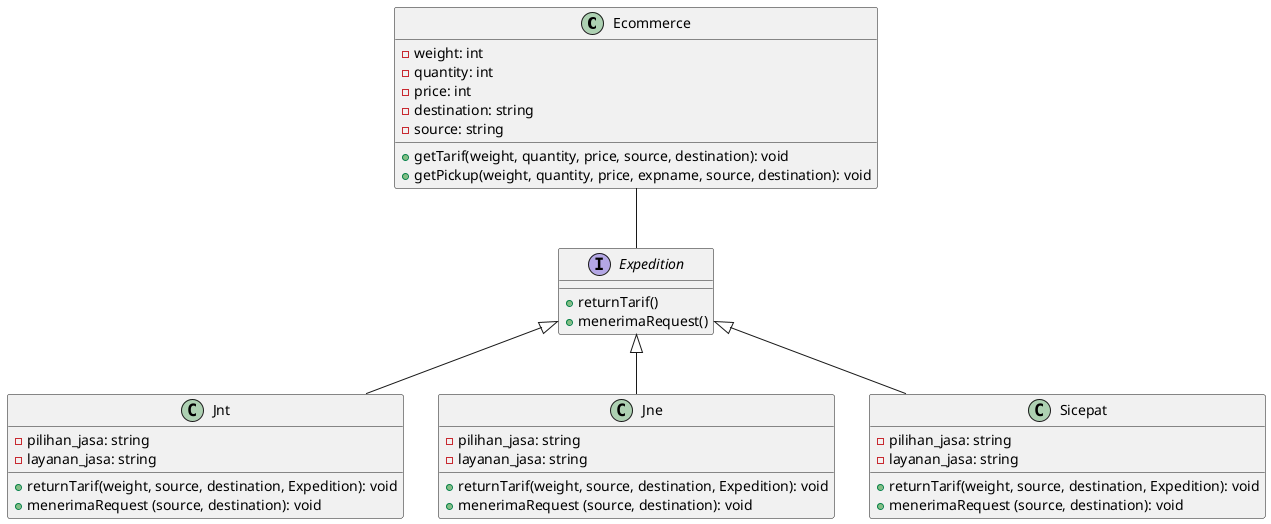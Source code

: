 @startuml Main

Ecommerce --  Expedition
Expedition <|-- Jnt
Expedition <|-- Jne
Expedition <|-- Sicepat
class Ecommerce {
    - weight: int
    - quantity: int
    - price: int
    - destination: string
    - source: string
    + getTarif(weight, quantity, price, source, destination): void
    + getPickup(weight, quantity, price, expname, source, destination): void
}

interface Expedition {
    +returnTarif()
    +menerimaRequest()
}

class Jne {
    - pilihan_jasa: string
    - layanan_jasa: string
    + returnTarif(weight, source, destination, Expedition): void
    + menerimaRequest (source, destination): void
}

class Jnt {
    - pilihan_jasa: string
    - layanan_jasa: string
    + returnTarif(weight, source, destination, Expedition): void
    + menerimaRequest (source, destination): void
}

class Sicepat {
    - pilihan_jasa: string
    - layanan_jasa: string
    + returnTarif(weight, source, destination, Expedition): void
    + menerimaRequest (source, destination): void
}




@enduml
